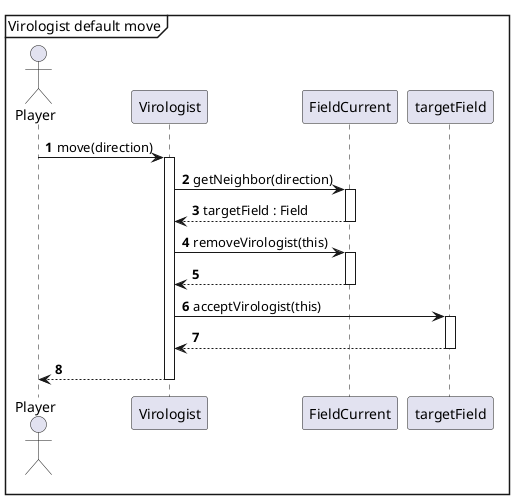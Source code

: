 @startuml
'https://plantuml.com/sequence-diagram

autonumber

mainframe Virologist default move

actor Player

Player -> Virologist: move(direction)
Activate Virologist

Virologist -> FieldCurrent: getNeighbor(direction)
Activate FieldCurrent
FieldCurrent --> Virologist: targetField : Field
Deactivate FieldCurrent

Virologist -> FieldCurrent: removeVirologist(this)
Activate FieldCurrent
FieldCurrent --> Virologist:
Deactivate FieldCurrent

Virologist -> targetField: acceptVirologist(this)
Activate targetField
targetField --> Virologist:
Deactivate targetField
Virologist --> Player:

Deactivate Virologist
@enduml